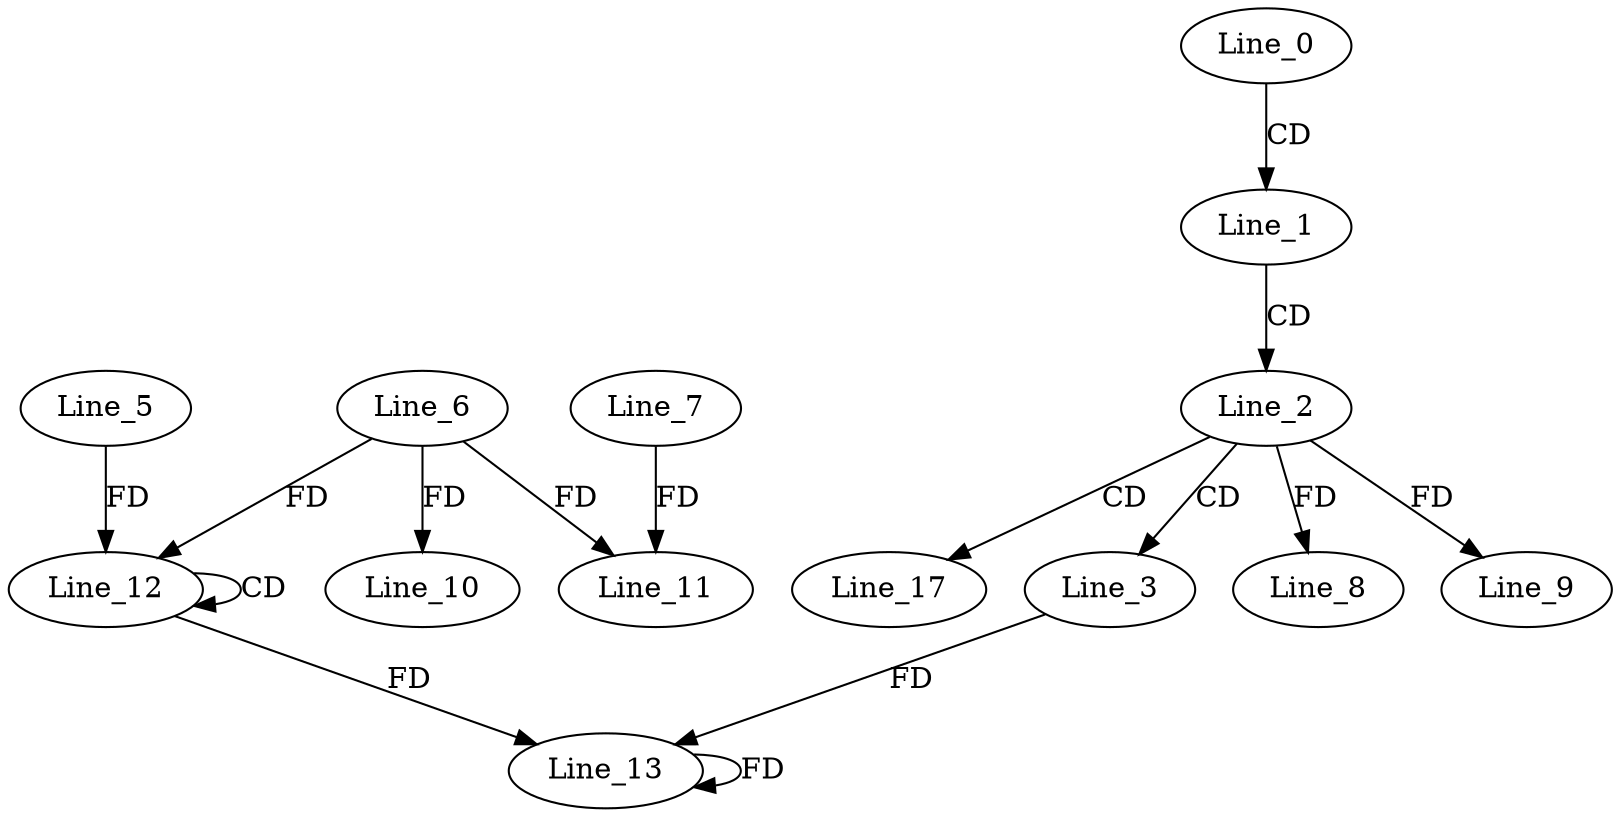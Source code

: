 digraph G {
  Line_0;
  Line_1;
  Line_2;
  Line_3;
  Line_8;
  Line_9;
  Line_9;
  Line_6;
  Line_10;
  Line_11;
  Line_7;
  Line_12;
  Line_12;
  Line_5;
  Line_13;
  Line_13;
  Line_13;
  Line_17;
  Line_0 -> Line_1 [ label="CD" ];
  Line_1 -> Line_2 [ label="CD" ];
  Line_2 -> Line_3 [ label="CD" ];
  Line_2 -> Line_8 [ label="FD" ];
  Line_2 -> Line_9 [ label="FD" ];
  Line_6 -> Line_10 [ label="FD" ];
  Line_6 -> Line_11 [ label="FD" ];
  Line_7 -> Line_11 [ label="FD" ];
  Line_12 -> Line_12 [ label="CD" ];
  Line_5 -> Line_12 [ label="FD" ];
  Line_6 -> Line_12 [ label="FD" ];
  Line_3 -> Line_13 [ label="FD" ];
  Line_13 -> Line_13 [ label="FD" ];
  Line_12 -> Line_13 [ label="FD" ];
  Line_2 -> Line_17 [ label="CD" ];
}
